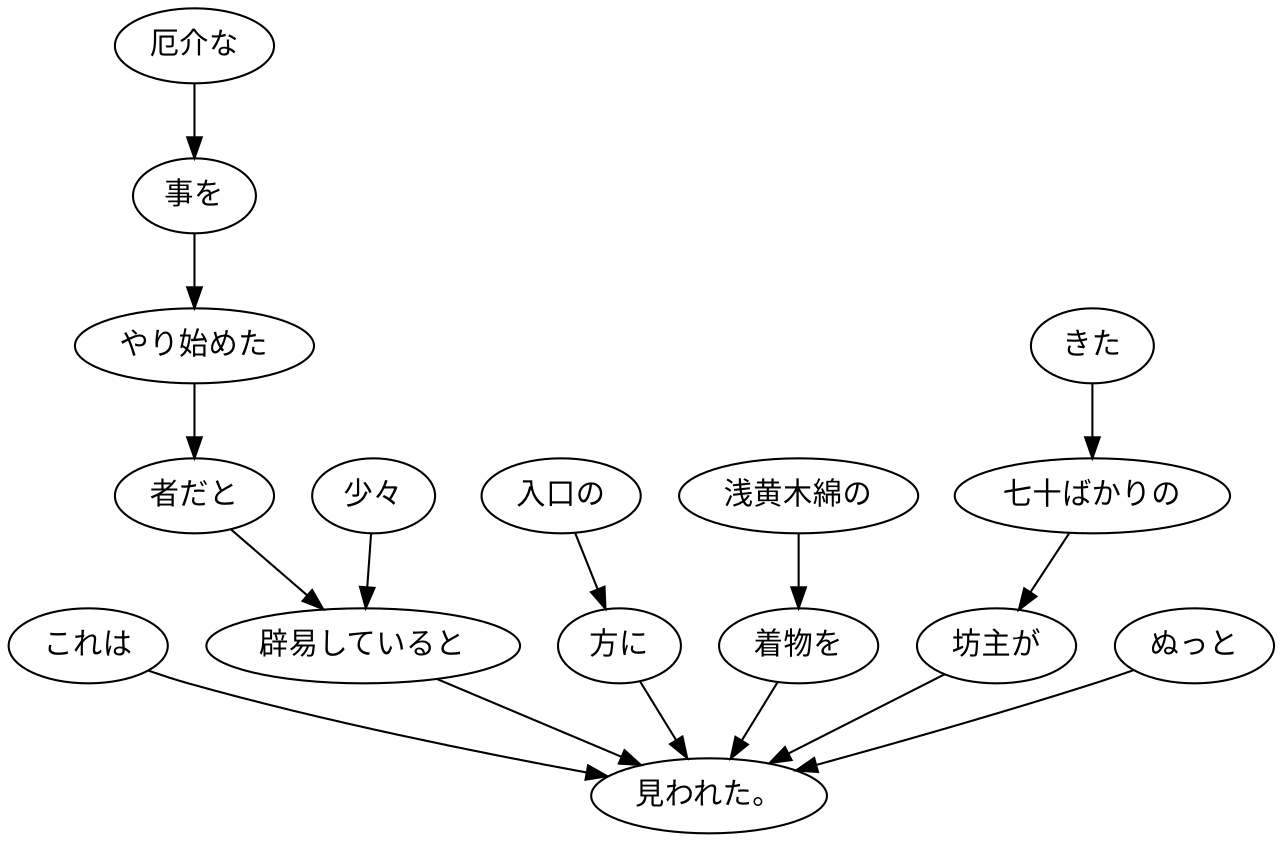 digraph graph4448 {
	node0 [label="これは"];
	node1 [label="厄介な"];
	node2 [label="事を"];
	node3 [label="やり始めた"];
	node4 [label="者だと"];
	node5 [label="少々"];
	node6 [label="辟易していると"];
	node7 [label="入口の"];
	node8 [label="方に"];
	node9 [label="浅黄木綿の"];
	node10 [label="着物を"];
	node11 [label="きた"];
	node12 [label="七十ばかりの"];
	node13 [label="坊主が"];
	node14 [label="ぬっと"];
	node15 [label="見われた。"];
	node0 -> node15;
	node1 -> node2;
	node2 -> node3;
	node3 -> node4;
	node4 -> node6;
	node5 -> node6;
	node6 -> node15;
	node7 -> node8;
	node8 -> node15;
	node9 -> node10;
	node10 -> node15;
	node11 -> node12;
	node12 -> node13;
	node13 -> node15;
	node14 -> node15;
}
